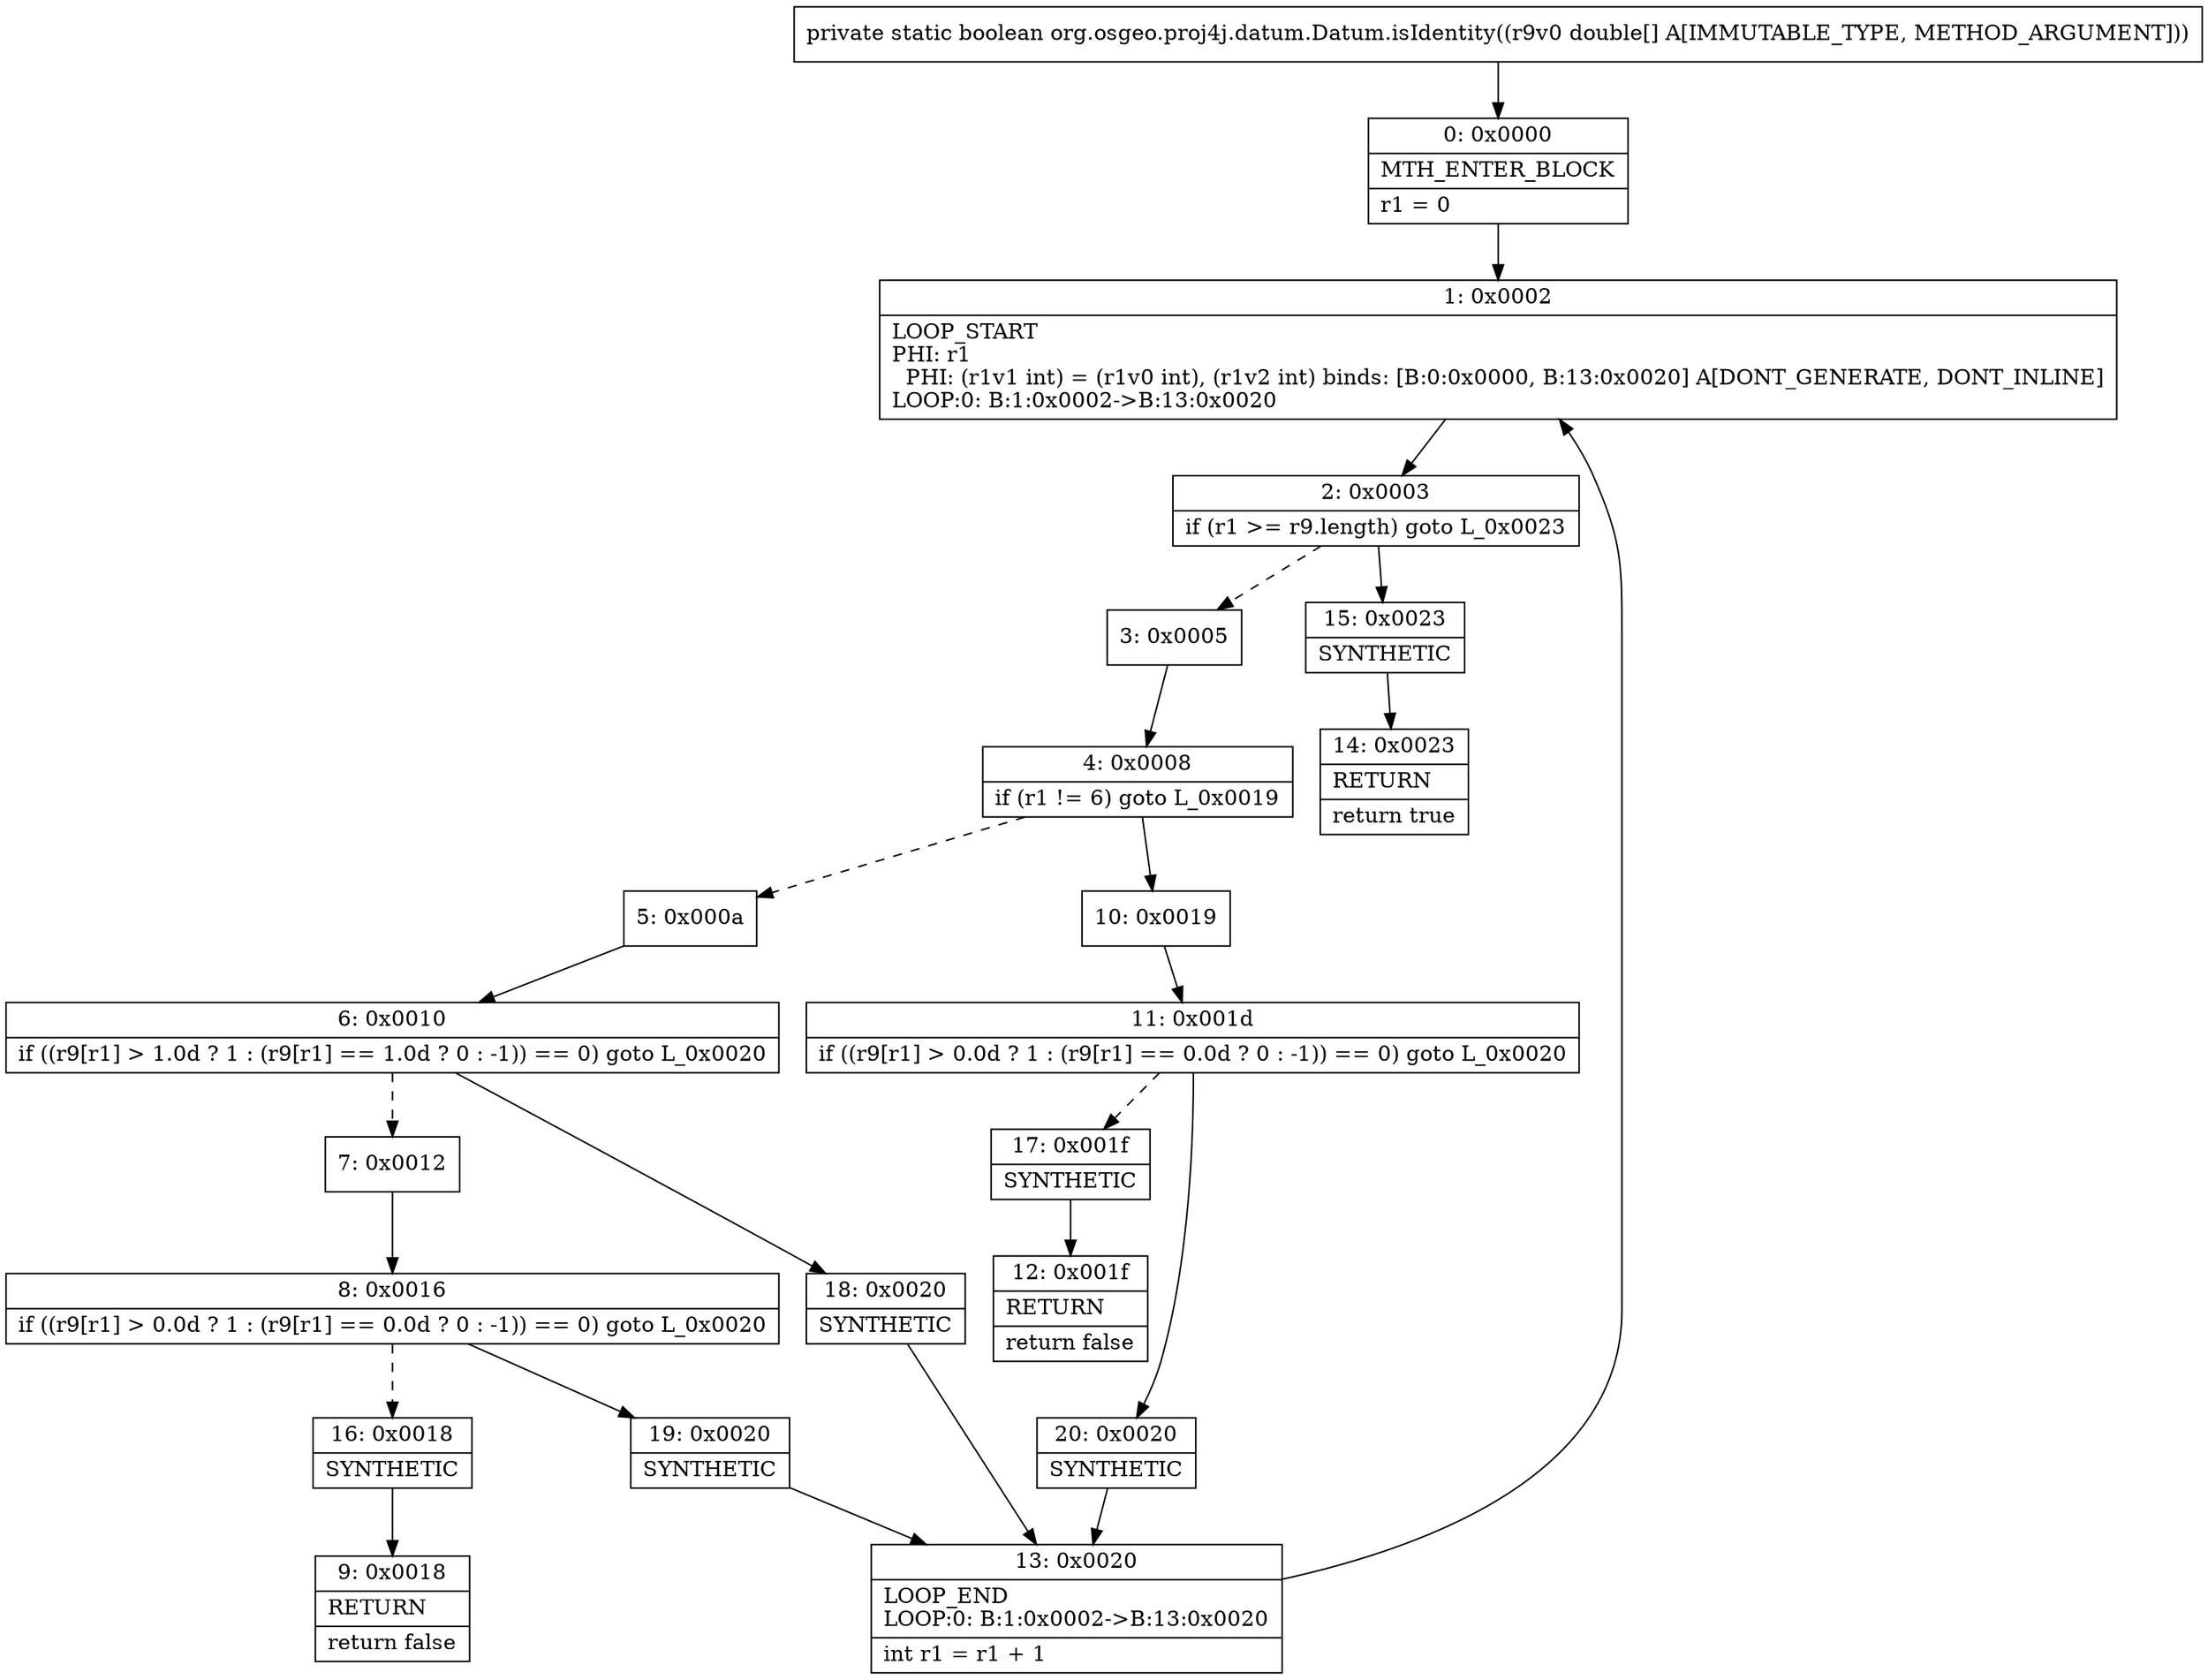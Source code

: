 digraph "CFG fororg.osgeo.proj4j.datum.Datum.isIdentity([D)Z" {
Node_0 [shape=record,label="{0\:\ 0x0000|MTH_ENTER_BLOCK\l|r1 = 0\l}"];
Node_1 [shape=record,label="{1\:\ 0x0002|LOOP_START\lPHI: r1 \l  PHI: (r1v1 int) = (r1v0 int), (r1v2 int) binds: [B:0:0x0000, B:13:0x0020] A[DONT_GENERATE, DONT_INLINE]\lLOOP:0: B:1:0x0002\-\>B:13:0x0020\l}"];
Node_2 [shape=record,label="{2\:\ 0x0003|if (r1 \>= r9.length) goto L_0x0023\l}"];
Node_3 [shape=record,label="{3\:\ 0x0005}"];
Node_4 [shape=record,label="{4\:\ 0x0008|if (r1 != 6) goto L_0x0019\l}"];
Node_5 [shape=record,label="{5\:\ 0x000a}"];
Node_6 [shape=record,label="{6\:\ 0x0010|if ((r9[r1] \> 1.0d ? 1 : (r9[r1] == 1.0d ? 0 : \-1)) == 0) goto L_0x0020\l}"];
Node_7 [shape=record,label="{7\:\ 0x0012}"];
Node_8 [shape=record,label="{8\:\ 0x0016|if ((r9[r1] \> 0.0d ? 1 : (r9[r1] == 0.0d ? 0 : \-1)) == 0) goto L_0x0020\l}"];
Node_9 [shape=record,label="{9\:\ 0x0018|RETURN\l|return false\l}"];
Node_10 [shape=record,label="{10\:\ 0x0019}"];
Node_11 [shape=record,label="{11\:\ 0x001d|if ((r9[r1] \> 0.0d ? 1 : (r9[r1] == 0.0d ? 0 : \-1)) == 0) goto L_0x0020\l}"];
Node_12 [shape=record,label="{12\:\ 0x001f|RETURN\l|return false\l}"];
Node_13 [shape=record,label="{13\:\ 0x0020|LOOP_END\lLOOP:0: B:1:0x0002\-\>B:13:0x0020\l|int r1 = r1 + 1\l}"];
Node_14 [shape=record,label="{14\:\ 0x0023|RETURN\l|return true\l}"];
Node_15 [shape=record,label="{15\:\ 0x0023|SYNTHETIC\l}"];
Node_16 [shape=record,label="{16\:\ 0x0018|SYNTHETIC\l}"];
Node_17 [shape=record,label="{17\:\ 0x001f|SYNTHETIC\l}"];
Node_18 [shape=record,label="{18\:\ 0x0020|SYNTHETIC\l}"];
Node_19 [shape=record,label="{19\:\ 0x0020|SYNTHETIC\l}"];
Node_20 [shape=record,label="{20\:\ 0x0020|SYNTHETIC\l}"];
MethodNode[shape=record,label="{private static boolean org.osgeo.proj4j.datum.Datum.isIdentity((r9v0 double[] A[IMMUTABLE_TYPE, METHOD_ARGUMENT])) }"];
MethodNode -> Node_0;
Node_0 -> Node_1;
Node_1 -> Node_2;
Node_2 -> Node_3[style=dashed];
Node_2 -> Node_15;
Node_3 -> Node_4;
Node_4 -> Node_5[style=dashed];
Node_4 -> Node_10;
Node_5 -> Node_6;
Node_6 -> Node_7[style=dashed];
Node_6 -> Node_18;
Node_7 -> Node_8;
Node_8 -> Node_16[style=dashed];
Node_8 -> Node_19;
Node_10 -> Node_11;
Node_11 -> Node_17[style=dashed];
Node_11 -> Node_20;
Node_13 -> Node_1;
Node_15 -> Node_14;
Node_16 -> Node_9;
Node_17 -> Node_12;
Node_18 -> Node_13;
Node_19 -> Node_13;
Node_20 -> Node_13;
}

